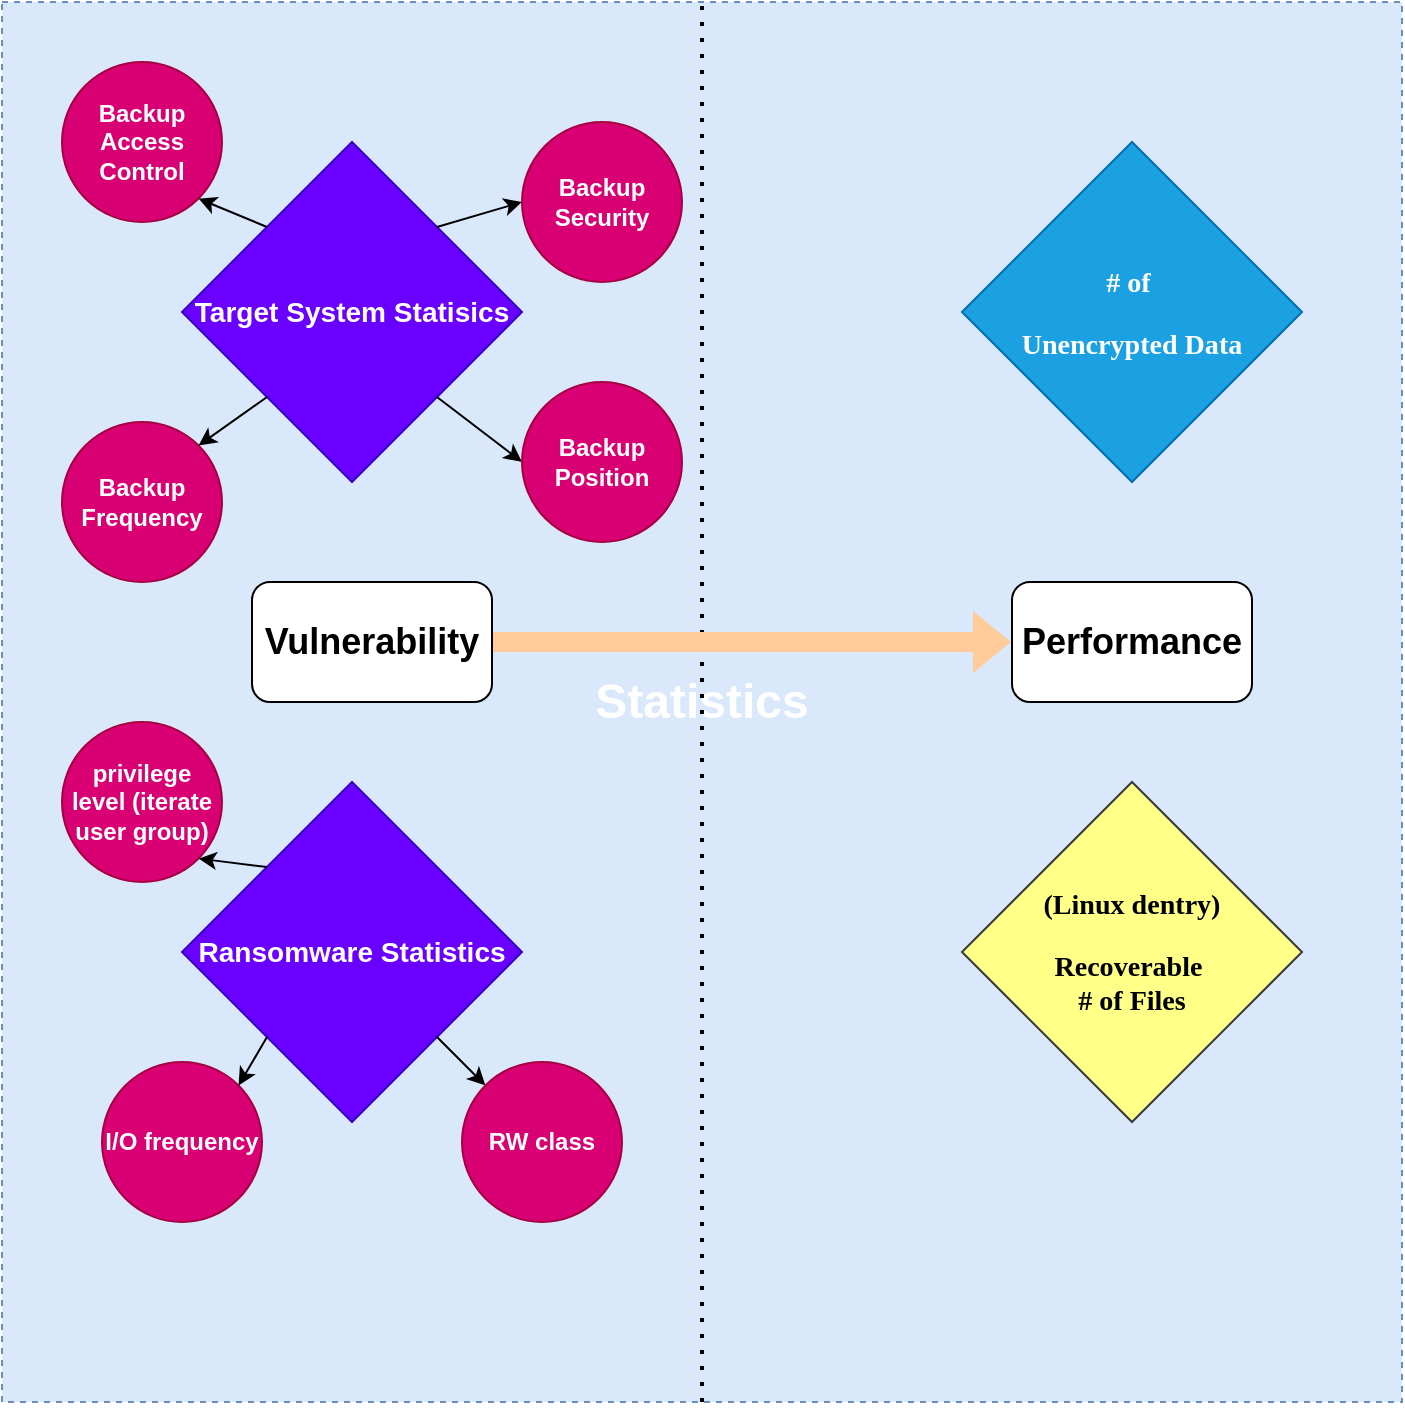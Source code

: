 <mxfile version="21.2.9" type="github">
  <diagram name="Page-1" id="HjAe-cEzDwWQ3BzL_Kof">
    <mxGraphModel dx="1434" dy="764" grid="1" gridSize="10" guides="1" tooltips="1" connect="1" arrows="1" fold="1" page="1" pageScale="1" pageWidth="850" pageHeight="1100" math="0" shadow="0">
      <root>
        <mxCell id="0" />
        <mxCell id="1" parent="0" />
        <mxCell id="lzFla5q31AFlgDd7tzWI-1" value="&lt;h1&gt;&lt;font color=&quot;#ffffff&quot;&gt;Statistics&lt;/font&gt;&lt;/h1&gt;" style="whiteSpace=wrap;html=1;aspect=fixed;fillColor=#dae8fc;strokeColor=#6c8ebf;dashed=1;" vertex="1" parent="1">
          <mxGeometry x="30" y="10" width="700" height="700" as="geometry" />
        </mxCell>
        <mxCell id="lzFla5q31AFlgDd7tzWI-2" value="&lt;h3&gt;&lt;font face=&quot;Georgia&quot;&gt;# of&amp;nbsp;&lt;/font&gt;&lt;/h3&gt;&lt;h3&gt;&lt;font face=&quot;Georgia&quot;&gt;Unencrypted Data&lt;/font&gt;&lt;/h3&gt;" style="rhombus;whiteSpace=wrap;html=1;fillColor=#1ba1e2;fontColor=#ffffff;strokeColor=#006EAF;" vertex="1" parent="1">
          <mxGeometry x="510" y="80" width="170" height="170" as="geometry" />
        </mxCell>
        <mxCell id="lzFla5q31AFlgDd7tzWI-3" value="&lt;h3&gt;&lt;font face=&quot;Georgia&quot;&gt;(Linux dentry)&lt;/font&gt;&lt;/h3&gt;&lt;h3&gt;&lt;font face=&quot;Georgia&quot;&gt;Recoverable&amp;nbsp;&lt;br&gt;&lt;/font&gt;&lt;font face=&quot;Georgia&quot;&gt;# of Files&lt;/font&gt;&lt;/h3&gt;" style="rhombus;whiteSpace=wrap;html=1;fillColor=#ffff88;strokeColor=#36393d;" vertex="1" parent="1">
          <mxGeometry x="510" y="400" width="170" height="170" as="geometry" />
        </mxCell>
        <mxCell id="lzFla5q31AFlgDd7tzWI-4" value="&lt;h3&gt;Ransomware Statistics&lt;/h3&gt;" style="rhombus;whiteSpace=wrap;html=1;fillColor=#6a00ff;fontColor=#ffffff;strokeColor=#3700CC;" vertex="1" parent="1">
          <mxGeometry x="120" y="400" width="170" height="170" as="geometry" />
        </mxCell>
        <mxCell id="lzFla5q31AFlgDd7tzWI-5" value="&lt;h3&gt;Target System Statisics&lt;/h3&gt;" style="rhombus;whiteSpace=wrap;html=1;fillColor=#6a00ff;fontColor=#ffffff;strokeColor=#3700CC;" vertex="1" parent="1">
          <mxGeometry x="120" y="80" width="170" height="170" as="geometry" />
        </mxCell>
        <mxCell id="lzFla5q31AFlgDd7tzWI-6" value="" style="endArrow=classic;html=1;rounded=0;exitX=1;exitY=0;exitDx=0;exitDy=0;entryX=0;entryY=0.5;entryDx=0;entryDy=0;" edge="1" parent="1" source="lzFla5q31AFlgDd7tzWI-5" target="lzFla5q31AFlgDd7tzWI-7">
          <mxGeometry width="50" height="50" relative="1" as="geometry">
            <mxPoint x="310" y="480" as="sourcePoint" />
            <mxPoint x="360" y="430" as="targetPoint" />
          </mxGeometry>
        </mxCell>
        <mxCell id="lzFla5q31AFlgDd7tzWI-7" value="&lt;h4&gt;Backup Security&lt;/h4&gt;" style="ellipse;whiteSpace=wrap;html=1;aspect=fixed;fillColor=#d80073;fontColor=#ffffff;strokeColor=#A50040;" vertex="1" parent="1">
          <mxGeometry x="290" y="70" width="80" height="80" as="geometry" />
        </mxCell>
        <mxCell id="lzFla5q31AFlgDd7tzWI-8" value="" style="endArrow=none;dashed=1;html=1;dashPattern=1 3;strokeWidth=2;rounded=0;entryX=0.5;entryY=0;entryDx=0;entryDy=0;exitX=0.5;exitY=1;exitDx=0;exitDy=0;" edge="1" parent="1" source="lzFla5q31AFlgDd7tzWI-1" target="lzFla5q31AFlgDd7tzWI-1">
          <mxGeometry width="50" height="50" relative="1" as="geometry">
            <mxPoint x="400" y="370" as="sourcePoint" />
            <mxPoint x="450" y="320" as="targetPoint" />
          </mxGeometry>
        </mxCell>
        <mxCell id="lzFla5q31AFlgDd7tzWI-9" value="&lt;h2&gt;Vulnerability&lt;/h2&gt;" style="rounded=1;whiteSpace=wrap;html=1;" vertex="1" parent="1">
          <mxGeometry x="155" y="300" width="120" height="60" as="geometry" />
        </mxCell>
        <mxCell id="lzFla5q31AFlgDd7tzWI-10" value="&lt;h2&gt;Performance&lt;/h2&gt;" style="rounded=1;whiteSpace=wrap;html=1;" vertex="1" parent="1">
          <mxGeometry x="535" y="300" width="120" height="60" as="geometry" />
        </mxCell>
        <mxCell id="lzFla5q31AFlgDd7tzWI-11" value="" style="shape=flexArrow;endArrow=classic;html=1;rounded=0;entryX=0;entryY=0.5;entryDx=0;entryDy=0;exitX=1;exitY=0.5;exitDx=0;exitDy=0;fillColor=#ffcc99;strokeColor=none;" edge="1" parent="1" source="lzFla5q31AFlgDd7tzWI-9" target="lzFla5q31AFlgDd7tzWI-10">
          <mxGeometry width="50" height="50" relative="1" as="geometry">
            <mxPoint x="380" y="330" as="sourcePoint" />
            <mxPoint x="430" y="280" as="targetPoint" />
          </mxGeometry>
        </mxCell>
        <mxCell id="lzFla5q31AFlgDd7tzWI-12" value="" style="endArrow=classic;html=1;rounded=0;exitX=1;exitY=1;exitDx=0;exitDy=0;entryX=0;entryY=0.5;entryDx=0;entryDy=0;" edge="1" parent="1" source="lzFla5q31AFlgDd7tzWI-5" target="lzFla5q31AFlgDd7tzWI-13">
          <mxGeometry width="50" height="50" relative="1" as="geometry">
            <mxPoint x="270" y="250" as="sourcePoint" />
            <mxPoint x="320" y="200" as="targetPoint" />
          </mxGeometry>
        </mxCell>
        <mxCell id="lzFla5q31AFlgDd7tzWI-13" value="&lt;h4&gt;Backup Position&lt;/h4&gt;" style="ellipse;whiteSpace=wrap;html=1;aspect=fixed;fillColor=#d80073;fontColor=#ffffff;strokeColor=#A50040;" vertex="1" parent="1">
          <mxGeometry x="290" y="200" width="80" height="80" as="geometry" />
        </mxCell>
        <mxCell id="lzFla5q31AFlgDd7tzWI-14" value="&lt;h4&gt;Backup Frequency&lt;/h4&gt;" style="ellipse;whiteSpace=wrap;html=1;aspect=fixed;fillColor=#d80073;fontColor=#ffffff;strokeColor=#A50040;" vertex="1" parent="1">
          <mxGeometry x="60" y="220" width="80" height="80" as="geometry" />
        </mxCell>
        <mxCell id="lzFla5q31AFlgDd7tzWI-15" value="" style="endArrow=classic;html=1;rounded=0;exitX=0;exitY=1;exitDx=0;exitDy=0;entryX=1;entryY=0;entryDx=0;entryDy=0;" edge="1" parent="1" source="lzFla5q31AFlgDd7tzWI-5" target="lzFla5q31AFlgDd7tzWI-14">
          <mxGeometry width="50" height="50" relative="1" as="geometry">
            <mxPoint x="258" y="218" as="sourcePoint" />
            <mxPoint x="310" y="250" as="targetPoint" />
          </mxGeometry>
        </mxCell>
        <mxCell id="lzFla5q31AFlgDd7tzWI-16" value="&lt;h4&gt;Backup Access Control&lt;/h4&gt;" style="ellipse;whiteSpace=wrap;html=1;aspect=fixed;fillColor=#d80073;fontColor=#ffffff;strokeColor=#A50040;" vertex="1" parent="1">
          <mxGeometry x="60" y="40" width="80" height="80" as="geometry" />
        </mxCell>
        <mxCell id="lzFla5q31AFlgDd7tzWI-17" value="" style="endArrow=classic;html=1;rounded=0;exitX=0;exitY=0;exitDx=0;exitDy=0;entryX=1;entryY=1;entryDx=0;entryDy=0;" edge="1" parent="1" source="lzFla5q31AFlgDd7tzWI-5" target="lzFla5q31AFlgDd7tzWI-16">
          <mxGeometry width="50" height="50" relative="1" as="geometry">
            <mxPoint x="258" y="133" as="sourcePoint" />
            <mxPoint x="310" y="110" as="targetPoint" />
          </mxGeometry>
        </mxCell>
        <mxCell id="lzFla5q31AFlgDd7tzWI-18" value="&lt;h4&gt;privilege level (iterate user group)&lt;/h4&gt;" style="ellipse;whiteSpace=wrap;html=1;aspect=fixed;fillColor=#d80073;fontColor=#ffffff;strokeColor=#A50040;" vertex="1" parent="1">
          <mxGeometry x="60" y="370" width="80" height="80" as="geometry" />
        </mxCell>
        <mxCell id="lzFla5q31AFlgDd7tzWI-19" value="" style="endArrow=classic;html=1;rounded=0;exitX=0;exitY=0;exitDx=0;exitDy=0;entryX=1;entryY=1;entryDx=0;entryDy=0;" edge="1" parent="1" source="lzFla5q31AFlgDd7tzWI-4" target="lzFla5q31AFlgDd7tzWI-18">
          <mxGeometry width="50" height="50" relative="1" as="geometry">
            <mxPoint x="173" y="218" as="sourcePoint" />
            <mxPoint x="138" y="242" as="targetPoint" />
          </mxGeometry>
        </mxCell>
        <mxCell id="lzFla5q31AFlgDd7tzWI-20" value="&lt;h4&gt;RW class&lt;/h4&gt;" style="ellipse;whiteSpace=wrap;html=1;aspect=fixed;fillColor=#d80073;fontColor=#ffffff;strokeColor=#A50040;" vertex="1" parent="1">
          <mxGeometry x="260" y="540" width="80" height="80" as="geometry" />
        </mxCell>
        <mxCell id="lzFla5q31AFlgDd7tzWI-21" value="" style="endArrow=classic;html=1;rounded=0;exitX=1;exitY=1;exitDx=0;exitDy=0;entryX=0;entryY=0;entryDx=0;entryDy=0;" edge="1" parent="1" source="lzFla5q31AFlgDd7tzWI-4" target="lzFla5q31AFlgDd7tzWI-20">
          <mxGeometry width="50" height="50" relative="1" as="geometry">
            <mxPoint x="173" y="218" as="sourcePoint" />
            <mxPoint x="138" y="242" as="targetPoint" />
          </mxGeometry>
        </mxCell>
        <mxCell id="lzFla5q31AFlgDd7tzWI-22" value="&lt;h4&gt;I/O frequency&lt;/h4&gt;" style="ellipse;whiteSpace=wrap;html=1;aspect=fixed;fillColor=#d80073;fontColor=#ffffff;strokeColor=#A50040;" vertex="1" parent="1">
          <mxGeometry x="80" y="540" width="80" height="80" as="geometry" />
        </mxCell>
        <mxCell id="lzFla5q31AFlgDd7tzWI-23" value="" style="endArrow=classic;html=1;rounded=0;exitX=0;exitY=1;exitDx=0;exitDy=0;entryX=1;entryY=0;entryDx=0;entryDy=0;" edge="1" parent="1" source="lzFla5q31AFlgDd7tzWI-4" target="lzFla5q31AFlgDd7tzWI-22">
          <mxGeometry width="50" height="50" relative="1" as="geometry">
            <mxPoint x="173" y="218" as="sourcePoint" />
            <mxPoint x="138" y="242" as="targetPoint" />
          </mxGeometry>
        </mxCell>
      </root>
    </mxGraphModel>
  </diagram>
</mxfile>
